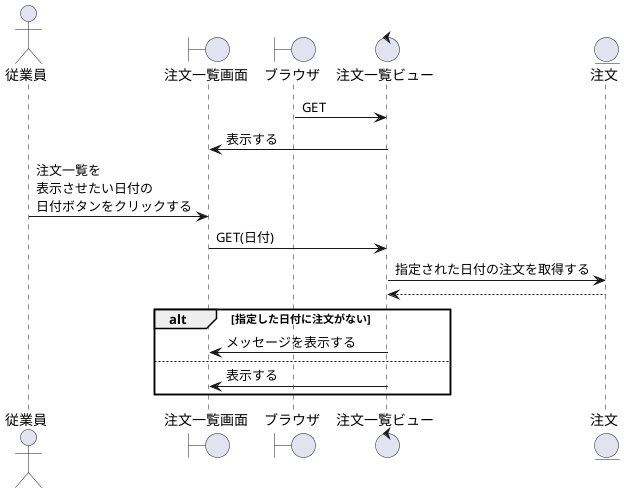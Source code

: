 @startuml list
' ①縦軸の並び順を決める
actor "従業員" as act
boundary "注文一覧画面" as oeb
' コントローラーに初回アクセスするもの
boundary "ブラウザ" as brz
' コントローラーまたはビューの名称を決める
control "注文一覧ビュー" as oec
' DAOまたはモデルとなる
' entity "アカウント" as account
' entity "商品" as pdt
entity "注文" as order

brz -> oec: GET

oeb <- oec:表示する

act -> oeb:注文一覧を\n表示させたい日付の\n日付ボタンをクリックする
oeb ->oec:GET(日付)
' oec -> account:すべての注文を取得する
' account --> oec
' oec -> pdt:すべての注文を取得する
' pdt --> oec
oec -> order:指定された日付の注文を取得する
order --> oec

alt 指定した日付に注文がない
    oeb <- oec:メッセージを表示する
else 
    oeb <- oec:表示する
end

@enduml